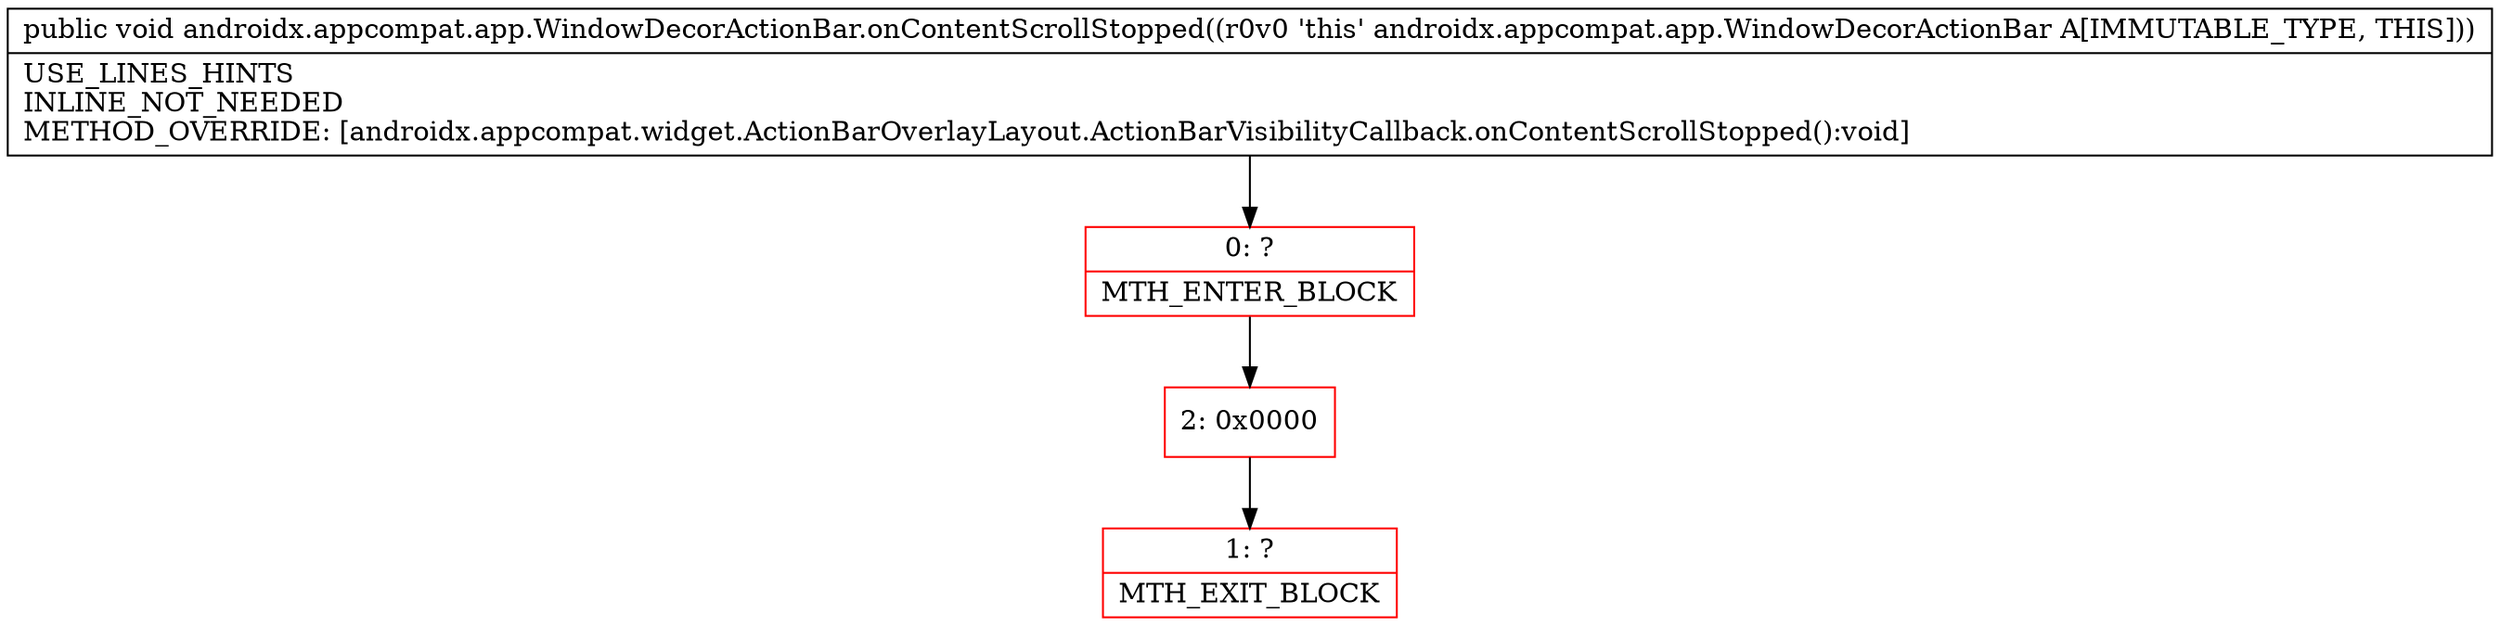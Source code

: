 digraph "CFG forandroidx.appcompat.app.WindowDecorActionBar.onContentScrollStopped()V" {
subgraph cluster_Region_841473310 {
label = "R(0)";
node [shape=record,color=blue];
}
Node_0 [shape=record,color=red,label="{0\:\ ?|MTH_ENTER_BLOCK\l}"];
Node_2 [shape=record,color=red,label="{2\:\ 0x0000}"];
Node_1 [shape=record,color=red,label="{1\:\ ?|MTH_EXIT_BLOCK\l}"];
MethodNode[shape=record,label="{public void androidx.appcompat.app.WindowDecorActionBar.onContentScrollStopped((r0v0 'this' androidx.appcompat.app.WindowDecorActionBar A[IMMUTABLE_TYPE, THIS]))  | USE_LINES_HINTS\lINLINE_NOT_NEEDED\lMETHOD_OVERRIDE: [androidx.appcompat.widget.ActionBarOverlayLayout.ActionBarVisibilityCallback.onContentScrollStopped():void]\l}"];
MethodNode -> Node_0;Node_0 -> Node_2;
Node_2 -> Node_1;
}

